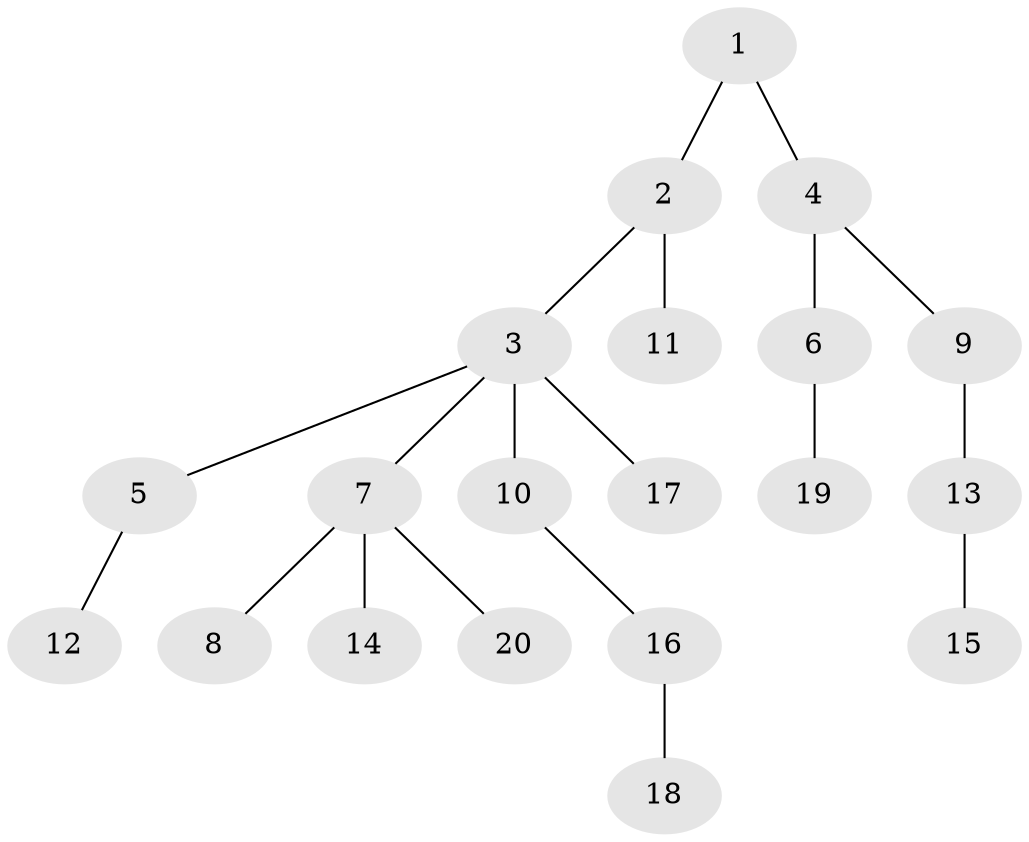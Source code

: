 // Generated by graph-tools (version 1.1) at 2025/46/02/15/25 05:46:28]
// undirected, 20 vertices, 19 edges
graph export_dot {
graph [start="1"]
  node [color=gray90,style=filled];
  1;
  2;
  3;
  4;
  5;
  6;
  7;
  8;
  9;
  10;
  11;
  12;
  13;
  14;
  15;
  16;
  17;
  18;
  19;
  20;
  1 -- 2;
  1 -- 4;
  2 -- 3;
  2 -- 11;
  3 -- 5;
  3 -- 7;
  3 -- 10;
  3 -- 17;
  4 -- 6;
  4 -- 9;
  5 -- 12;
  6 -- 19;
  7 -- 8;
  7 -- 14;
  7 -- 20;
  9 -- 13;
  10 -- 16;
  13 -- 15;
  16 -- 18;
}
